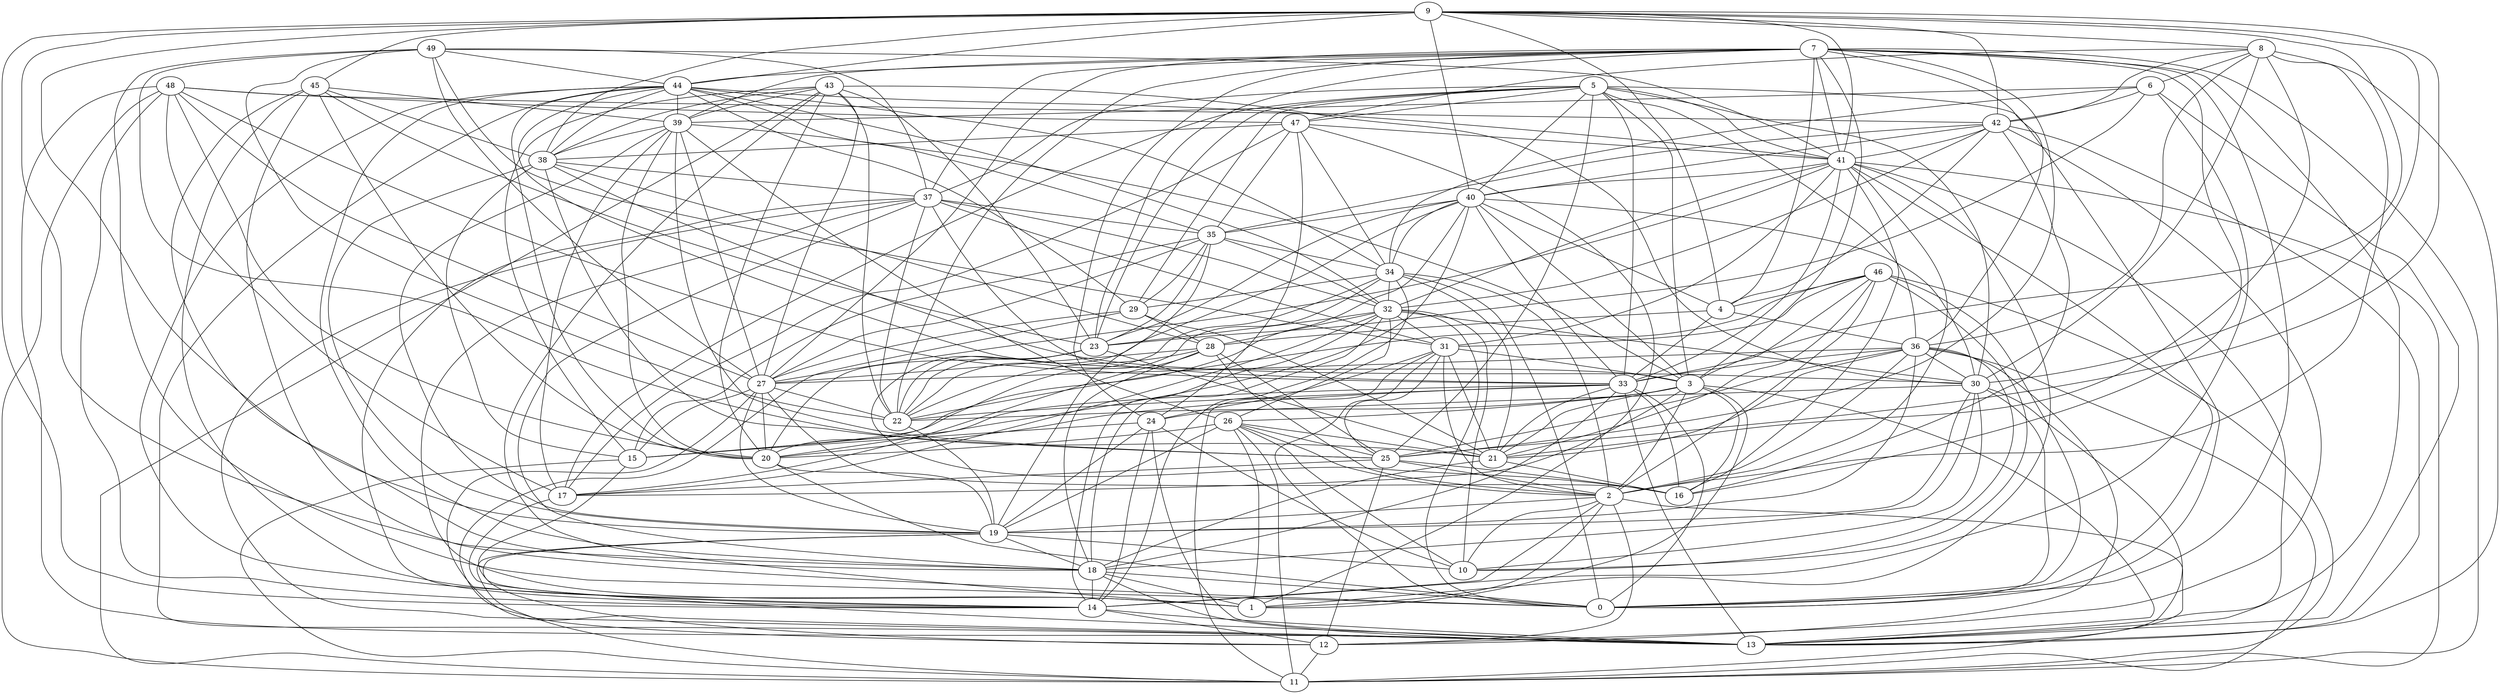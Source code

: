 digraph GG_graph {

subgraph G_graph {
edge [color = black]
"38" -> "25" [dir = none]
"38" -> "30" [dir = none]
"8" -> "6" [dir = none]
"8" -> "30" [dir = none]
"8" -> "2" [dir = none]
"8" -> "42" [dir = none]
"48" -> "33" [dir = none]
"48" -> "20" [dir = none]
"48" -> "13" [dir = none]
"31" -> "0" [dir = none]
"31" -> "2" [dir = none]
"31" -> "21" [dir = none]
"31" -> "24" [dir = none]
"37" -> "13" [dir = none]
"37" -> "18" [dir = none]
"37" -> "32" [dir = none]
"41" -> "40" [dir = none]
"41" -> "11" [dir = none]
"41" -> "16" [dir = none]
"41" -> "2" [dir = none]
"41" -> "32" [dir = none]
"41" -> "0" [dir = none]
"28" -> "27" [dir = none]
"28" -> "18" [dir = none]
"18" -> "14" [dir = none]
"18" -> "1" [dir = none]
"18" -> "13" [dir = none]
"25" -> "17" [dir = none]
"25" -> "2" [dir = none]
"2" -> "1" [dir = none]
"2" -> "11" [dir = none]
"46" -> "11" [dir = none]
"46" -> "4" [dir = none]
"46" -> "10" [dir = none]
"46" -> "0" [dir = none]
"46" -> "2" [dir = none]
"4" -> "33" [dir = none]
"4" -> "28" [dir = none]
"47" -> "24" [dir = none]
"47" -> "17" [dir = none]
"47" -> "1" [dir = none]
"47" -> "41" [dir = none]
"47" -> "35" [dir = none]
"14" -> "12" [dir = none]
"34" -> "20" [dir = none]
"34" -> "29" [dir = none]
"34" -> "2" [dir = none]
"34" -> "22" [dir = none]
"29" -> "21" [dir = none]
"29" -> "12" [dir = none]
"40" -> "15" [dir = none]
"40" -> "35" [dir = none]
"40" -> "30" [dir = none]
"40" -> "33" [dir = none]
"9" -> "8" [dir = none]
"9" -> "30" [dir = none]
"9" -> "25" [dir = none]
"9" -> "38" [dir = none]
"9" -> "19" [dir = none]
"9" -> "4" [dir = none]
"20" -> "0" [dir = none]
"20" -> "19" [dir = none]
"12" -> "11" [dir = none]
"44" -> "38" [dir = none]
"44" -> "32" [dir = none]
"44" -> "13" [dir = none]
"44" -> "3" [dir = none]
"44" -> "39" [dir = none]
"44" -> "14" [dir = none]
"44" -> "34" [dir = none]
"44" -> "35" [dir = none]
"33" -> "20" [dir = none]
"33" -> "0" [dir = none]
"33" -> "21" [dir = none]
"49" -> "41" [dir = none]
"49" -> "27" [dir = none]
"49" -> "44" [dir = none]
"42" -> "4" [dir = none]
"42" -> "13" [dir = none]
"42" -> "32" [dir = none]
"42" -> "12" [dir = none]
"7" -> "3" [dir = none]
"7" -> "37" [dir = none]
"7" -> "11" [dir = none]
"7" -> "44" [dir = none]
"7" -> "0" [dir = none]
"35" -> "34" [dir = none]
"27" -> "22" [dir = none]
"27" -> "16" [dir = none]
"27" -> "19" [dir = none]
"27" -> "13" [dir = none]
"19" -> "18" [dir = none]
"19" -> "12" [dir = none]
"19" -> "10" [dir = none]
"32" -> "26" [dir = none]
"32" -> "0" [dir = none]
"32" -> "10" [dir = none]
"32" -> "30" [dir = none]
"32" -> "23" [dir = none]
"32" -> "14" [dir = none]
"26" -> "21" [dir = none]
"26" -> "10" [dir = none]
"26" -> "2" [dir = none]
"26" -> "19" [dir = none]
"39" -> "17" [dir = none]
"39" -> "38" [dir = none]
"39" -> "25" [dir = none]
"39" -> "19" [dir = none]
"36" -> "27" [dir = none]
"36" -> "11" [dir = none]
"36" -> "33" [dir = none]
"36" -> "30" [dir = none]
"36" -> "19" [dir = none]
"36" -> "2" [dir = none]
"36" -> "10" [dir = none]
"43" -> "1" [dir = none]
"43" -> "11" [dir = none]
"43" -> "30" [dir = none]
"43" -> "23" [dir = none]
"43" -> "39" [dir = none]
"43" -> "15" [dir = none]
"24" -> "13" [dir = none]
"24" -> "15" [dir = none]
"24" -> "19" [dir = none]
"21" -> "18" [dir = none]
"21" -> "16" [dir = none]
"23" -> "21" [dir = none]
"23" -> "16" [dir = none]
"30" -> "18" [dir = none]
"30" -> "13" [dir = none]
"6" -> "23" [dir = none]
"6" -> "13" [dir = none]
"3" -> "22" [dir = none]
"3" -> "13" [dir = none]
"3" -> "2" [dir = none]
"3" -> "16" [dir = none]
"3" -> "21" [dir = none]
"3" -> "1" [dir = none]
"45" -> "38" [dir = none]
"45" -> "20" [dir = none]
"45" -> "18" [dir = none]
"45" -> "23" [dir = none]
"5" -> "3" [dir = none]
"5" -> "47" [dir = none]
"5" -> "23" [dir = none]
"5" -> "17" [dir = none]
"5" -> "40" [dir = none]
"5" -> "37" [dir = none]
"44" -> "29" [dir = none]
"37" -> "33" [dir = none]
"7" -> "13" [dir = none]
"35" -> "19" [dir = none]
"24" -> "14" [dir = none]
"31" -> "25" [dir = none]
"31" -> "11" [dir = none]
"39" -> "27" [dir = none]
"29" -> "28" [dir = none]
"34" -> "21" [dir = none]
"2" -> "19" [dir = none]
"48" -> "17" [dir = none]
"38" -> "28" [dir = none]
"28" -> "25" [dir = none]
"40" -> "23" [dir = none]
"40" -> "20" [dir = none]
"37" -> "14" [dir = none]
"27" -> "20" [dir = none]
"26" -> "11" [dir = none]
"34" -> "14" [dir = none]
"40" -> "34" [dir = none]
"46" -> "31" [dir = none]
"41" -> "33" [dir = none]
"9" -> "18" [dir = none]
"7" -> "22" [dir = none]
"32" -> "31" [dir = none]
"5" -> "30" [dir = none]
"33" -> "15" [dir = none]
"5" -> "29" [dir = none]
"48" -> "11" [dir = none]
"26" -> "25" [dir = none]
"7" -> "36" [dir = none]
"32" -> "28" [dir = none]
"8" -> "13" [dir = none]
"38" -> "15" [dir = none]
"32" -> "18" [dir = none]
"42" -> "16" [dir = none]
"48" -> "42" [dir = none]
"40" -> "3" [dir = none]
"48" -> "27" [dir = none]
"18" -> "0" [dir = none]
"39" -> "26" [dir = none]
"48" -> "47" [dir = none]
"36" -> "21" [dir = none]
"5" -> "0" [dir = none]
"43" -> "22" [dir = none]
"42" -> "40" [dir = none]
"7" -> "39" [dir = none]
"9" -> "14" [dir = none]
"47" -> "38" [dir = none]
"25" -> "16" [dir = none]
"41" -> "1" [dir = none]
"36" -> "25" [dir = none]
"23" -> "20" [dir = none]
"37" -> "35" [dir = none]
"35" -> "15" [dir = none]
"8" -> "21" [dir = none]
"24" -> "10" [dir = none]
"26" -> "20" [dir = none]
"2" -> "14" [dir = none]
"41" -> "13" [dir = none]
"40" -> "22" [dir = none]
"34" -> "0" [dir = none]
"39" -> "20" [dir = none]
"31" -> "3" [dir = none]
"32" -> "17" [dir = none]
"35" -> "32" [dir = none]
"43" -> "38" [dir = none]
"15" -> "11" [dir = none]
"14" -> "13" [dir = none]
"23" -> "22" [dir = none]
"17" -> "13" [dir = none]
"37" -> "1" [dir = none]
"44" -> "18" [dir = none]
"36" -> "12" [dir = none]
"8" -> "36" [dir = none]
"7" -> "16" [dir = none]
"35" -> "23" [dir = none]
"28" -> "17" [dir = none]
"30" -> "0" [dir = none]
"33" -> "18" [dir = none]
"35" -> "27" [dir = none]
"49" -> "37" [dir = none]
"7" -> "24" [dir = none]
"33" -> "16" [dir = none]
"7" -> "4" [dir = none]
"6" -> "42" [dir = none]
"6" -> "14" [dir = none]
"30" -> "10" [dir = none]
"49" -> "22" [dir = none]
"15" -> "14" [dir = none]
"39" -> "3" [dir = none]
"26" -> "1" [dir = none]
"42" -> "35" [dir = none]
"37" -> "31" [dir = none]
"33" -> "22" [dir = none]
"5" -> "25" [dir = none]
"42" -> "41" [dir = none]
"46" -> "33" [dir = none]
"46" -> "22" [dir = none]
"4" -> "36" [dir = none]
"43" -> "20" [dir = none]
"5" -> "41" [dir = none]
"29" -> "27" [dir = none]
"48" -> "14" [dir = none]
"5" -> "36" [dir = none]
"43" -> "27" [dir = none]
"40" -> "4" [dir = none]
"7" -> "23" [dir = none]
"46" -> "21" [dir = none]
"44" -> "41" [dir = none]
"47" -> "34" [dir = none]
"30" -> "24" [dir = none]
"9" -> "41" [dir = none]
"6" -> "34" [dir = none]
"28" -> "22" [dir = none]
"30" -> "19" [dir = none]
"6" -> "39" [dir = none]
"3" -> "26" [dir = none]
"45" -> "1" [dir = none]
"22" -> "19" [dir = none]
"41" -> "27" [dir = none]
"7" -> "25" [dir = none]
"19" -> "11" [dir = none]
"37" -> "22" [dir = none]
"2" -> "10" [dir = none]
"2" -> "12" [dir = none]
"45" -> "0" [dir = none]
"8" -> "47" [dir = none]
"7" -> "27" [dir = none]
"27" -> "15" [dir = none]
"33" -> "13" [dir = none]
"35" -> "29" [dir = none]
"49" -> "21" [dir = none]
"9" -> "42" [dir = none]
"9" -> "3" [dir = none]
"49" -> "31" [dir = none]
"28" -> "2" [dir = none]
"9" -> "44" [dir = none]
"41" -> "31" [dir = none]
"34" -> "32" [dir = none]
"38" -> "19" [dir = none]
"45" -> "39" [dir = none]
"7" -> "41" [dir = none]
"9" -> "40" [dir = none]
"49" -> "0" [dir = none]
"25" -> "12" [dir = none]
"5" -> "33" [dir = none]
"9" -> "45" [dir = none]
"44" -> "20" [dir = none]
"3" -> "17" [dir = none]
"38" -> "37" [dir = none]
}

}
